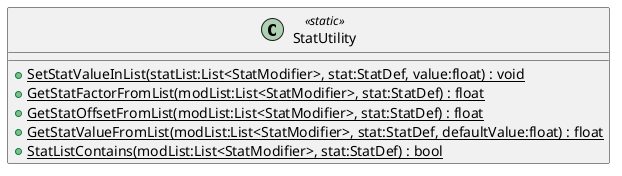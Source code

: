 @startuml
class StatUtility <<static>> {
    + {static} SetStatValueInList(statList:List<StatModifier>, stat:StatDef, value:float) : void
    + {static} GetStatFactorFromList(modList:List<StatModifier>, stat:StatDef) : float
    + {static} GetStatOffsetFromList(modList:List<StatModifier>, stat:StatDef) : float
    + {static} GetStatValueFromList(modList:List<StatModifier>, stat:StatDef, defaultValue:float) : float
    + {static} StatListContains(modList:List<StatModifier>, stat:StatDef) : bool
}
@enduml
